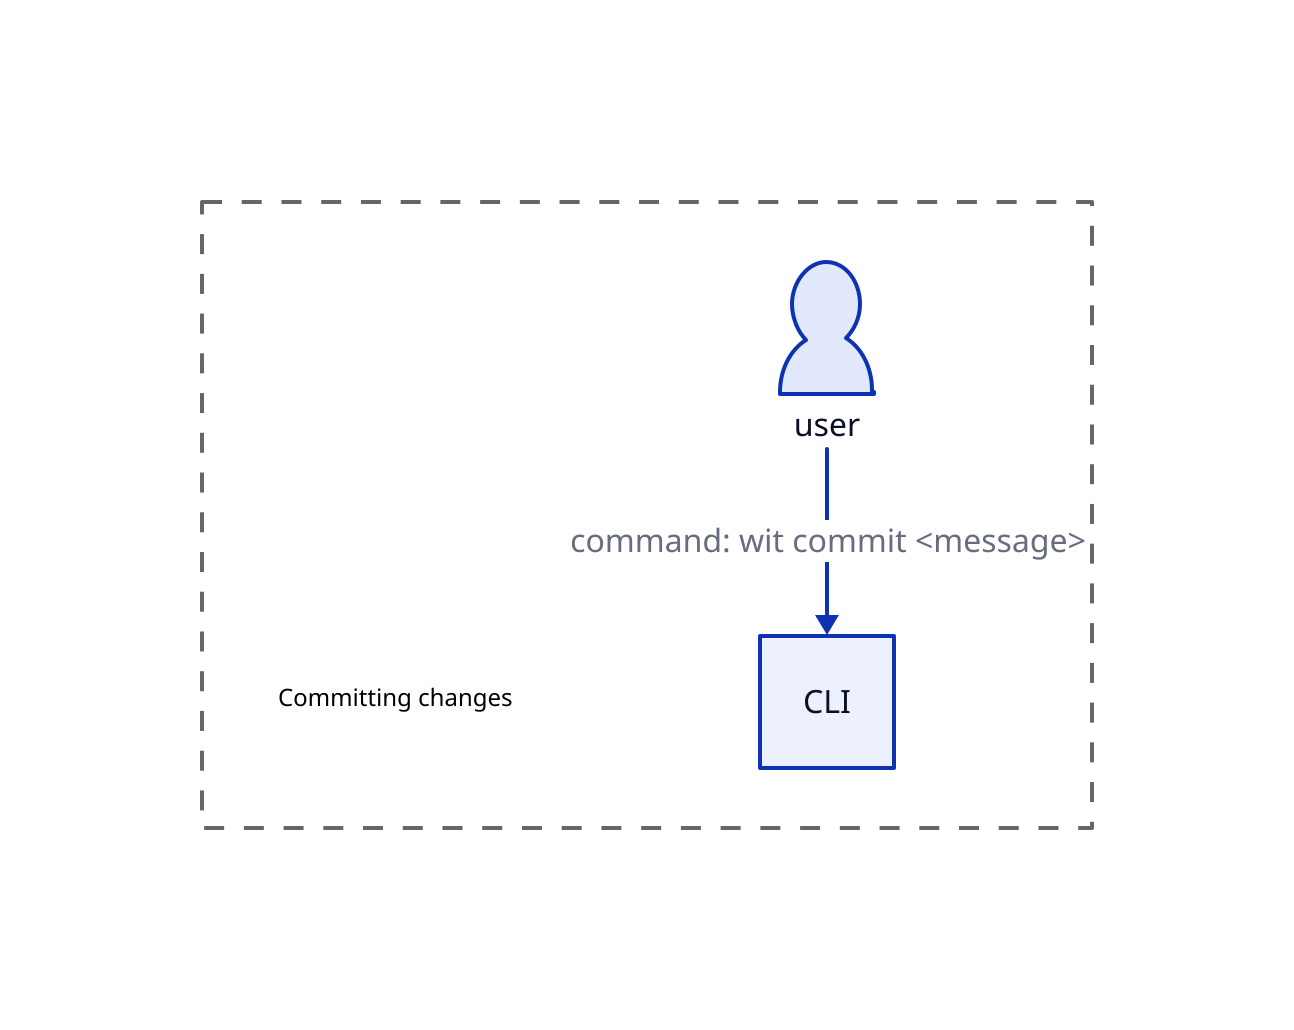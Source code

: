 direction: down

scenario1 {
    style.fill: transparent
    style.stroke-dash: 5
    style.stroke: "#666"
    label: ""
    
    explanation: {
        style.stroke: transparent
        
        label: |txt
            Committing changes
        |
    }
    
    user.shape: person
    
    CLI_client: CLI
    
    user --> CLI_client: command: wit commit <message>
        
    
}

